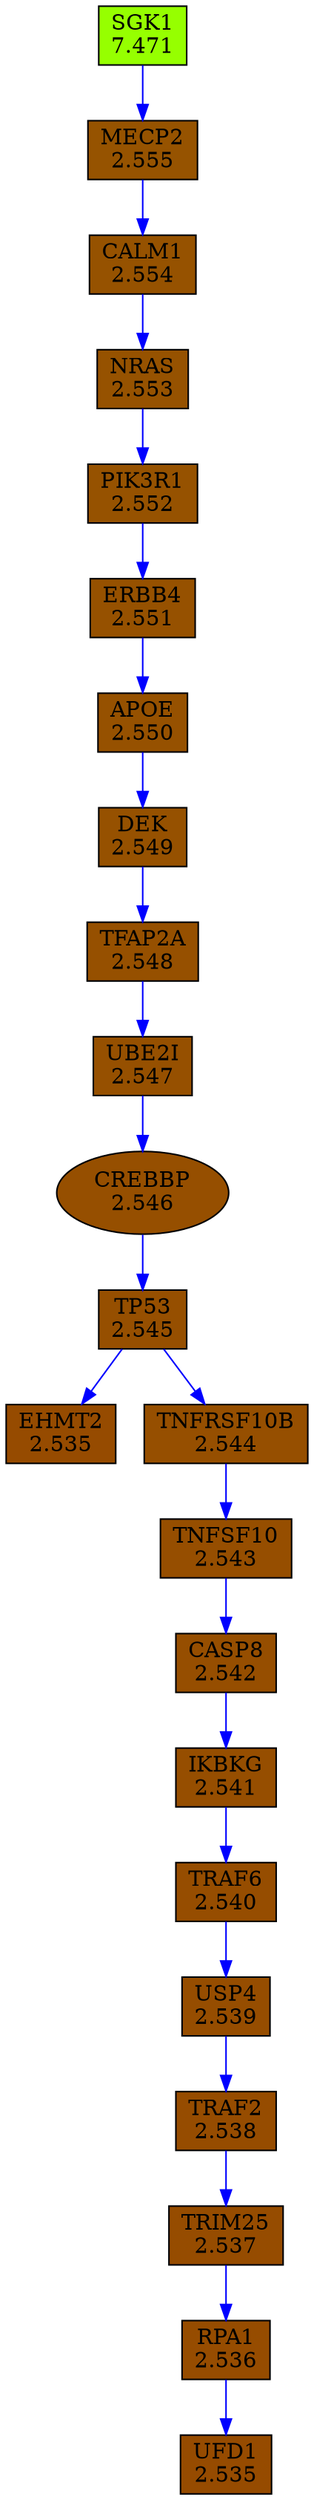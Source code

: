 digraph real_test_new_x {
N_22 [shape = box, style = filled, fillcolor = "#964d00", label = "TRAF6\n2.540"];
N_123 [shape = box, style = filled, fillcolor = "#964c00", label = "TRIM25\n2.537"];
N_136 [shape = box, style = filled, fillcolor = "#964c00", label = "TRAF2\n2.538"];
N_183 [shape = box, style = filled, fillcolor = "#965200", label = "CALM1\n2.554"];
N_235 [shape = box, style = filled, fillcolor = "#964f00", label = "TP53\n2.545"];
N_258 [shape = box, style = filled, fillcolor = "#964c00", label = "RPA1\n2.536"];
N_343 [shape = box, style = filled, fillcolor = "#965200", label = "PIK3R1\n2.552"];
N_658 [shape = box, style = filled, fillcolor = "#965100", label = "DEK\n2.549"];
N_689 [shape = box, style = filled, fillcolor = "#964e00", label = "CASP8\n2.542"];
N_739 [shape = box, style = filled, fillcolor = "#965000", label = "TFAP2A\n2.548"];
N_821 [shape = box, style = filled, fillcolor = "#964b00", label = "EHMT2\n2.535"];
N_858 [shape = box, style = filled, fillcolor = "#965100", label = "ERBB4\n2.551"];
N_930 [shape = ellipse, style = filled, fillcolor = "#964f00", label = "CREBBP\n2.546"];
N_1299 [shape = box, style = filled, fillcolor = "#965300", label = "MECP2\n2.555"];
N_1383 [shape = box, style = filled, fillcolor = "#965200", label = "NRAS\n2.553"];
N_1419 [shape = box, style = filled, fillcolor = "#964b00", label = "UFD1\n2.535"];
N_1473 [shape = box, style = filled, fillcolor = "#964e00", label = "IKBKG\n2.541"];
N_1613 [shape = box, style = filled, fillcolor = "#965000", label = "UBE2I\n2.547"];
N_1795 [shape = box, style = filled, fillcolor = "#964f00", label = "TNFRSF10B\n2.544"];
N_1796 [shape = box, style = filled, fillcolor = "#964e00", label = "TNFSF10\n2.543"];
N_1873 [shape = box, style = filled, fillcolor = "#965100", label = "APOE\n2.550"];
N_2156 [shape = box, style = filled, fillcolor = "#96ff00", label = "SGK1\n7.471"];
N_2176 [shape = box, style = filled, fillcolor = "#964d00", label = "USP4\n2.539"];
N_1473 -> N_22 [ color = blue ];
N_22 -> N_2176 [ color = blue ];
N_136 -> N_123 [ color = blue ];
N_123 -> N_258 [ color = blue ];
N_2176 -> N_136 [ color = blue ];
N_1299 -> N_183 [ color = blue ];
N_183 -> N_1383 [ color = blue ];
N_235 -> N_821 [ color = blue ];
N_930 -> N_235 [ color = blue ];
N_235 -> N_1795 [ color = blue ];
N_258 -> N_1419 [ color = blue ];
N_343 -> N_858 [ color = blue ];
N_1383 -> N_343 [ color = blue ];
N_658 -> N_739 [ color = blue ];
N_1873 -> N_658 [ color = blue ];
N_689 -> N_1473 [ color = blue ];
N_1796 -> N_689 [ color = blue ];
N_739 -> N_1613 [ color = blue ];
N_858 -> N_1873 [ color = blue ];
N_1613 -> N_930 [ color = blue ];
N_2156 -> N_1299 [ color = blue ];
N_1795 -> N_1796 [ color = blue ];
}
